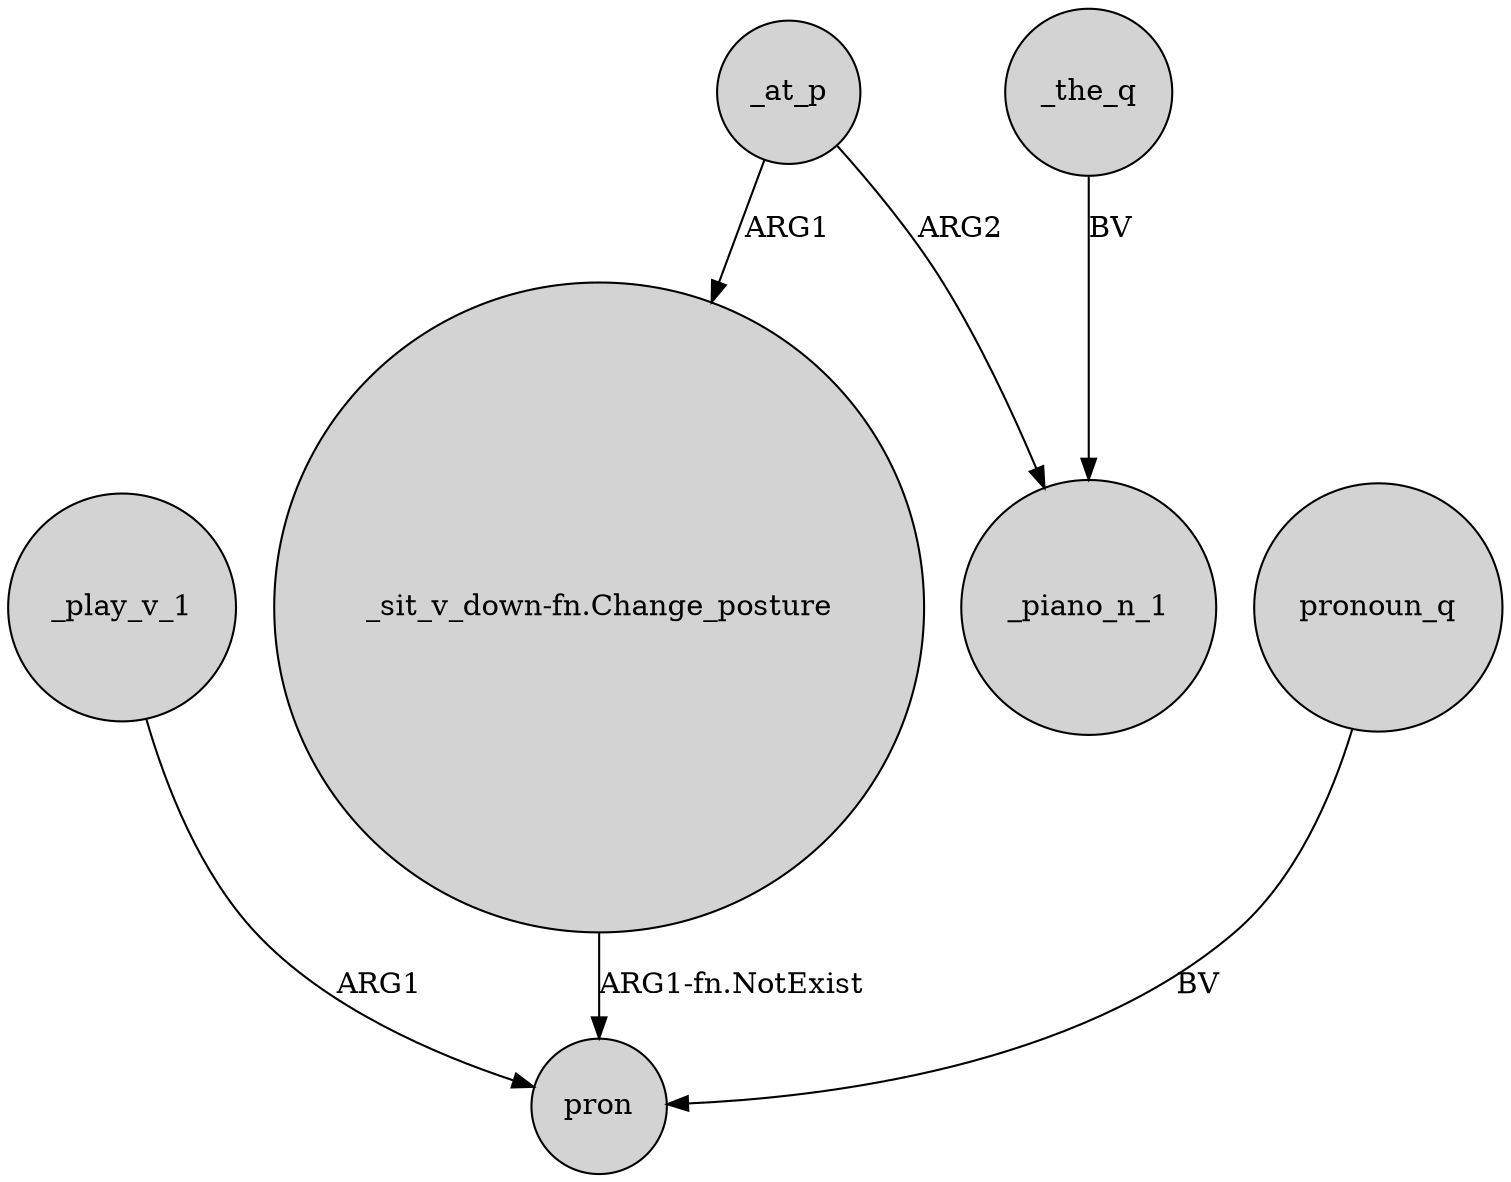 digraph {
	node [shape=circle style=filled]
	_play_v_1 -> pron [label=ARG1]
	"_sit_v_down-fn.Change_posture" -> pron [label="ARG1-fn.NotExist"]
	_at_p -> _piano_n_1 [label=ARG2]
	_at_p -> "_sit_v_down-fn.Change_posture" [label=ARG1]
	_the_q -> _piano_n_1 [label=BV]
	pronoun_q -> pron [label=BV]
}

